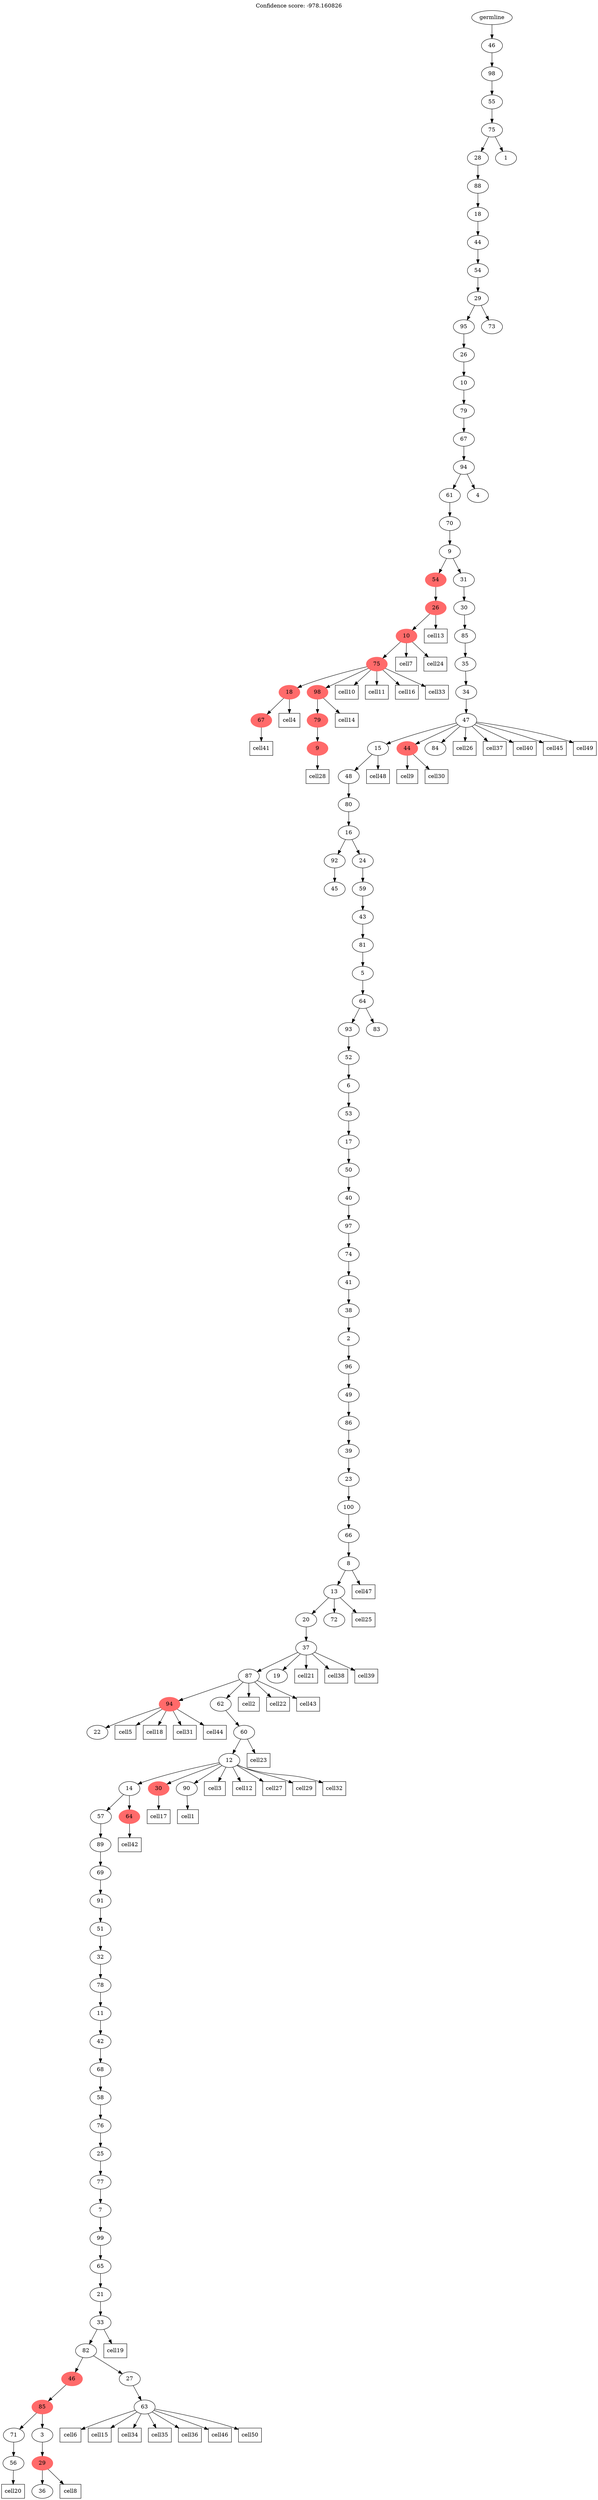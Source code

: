 digraph g {
	"112" -> "113";
	"113" [color=indianred1, style=filled, label="67"];
	"110" -> "111";
	"111" [color=indianred1, style=filled, label="9"];
	"109" -> "110";
	"110" [color=indianred1, style=filled, label="79"];
	"108" -> "109";
	"109" [color=indianred1, style=filled, label="98"];
	"108" -> "112";
	"112" [color=indianred1, style=filled, label="18"];
	"107" -> "108";
	"108" [color=indianred1, style=filled, label="75"];
	"106" -> "107";
	"107" [color=indianred1, style=filled, label="10"];
	"105" -> "106";
	"106" [color=indianred1, style=filled, label="26"];
	"101" -> "102";
	"102" [label="45"];
	"96" -> "97";
	"97" [label="22"];
	"92" -> "93";
	"93" [label="56"];
	"90" -> "91";
	"91" [label="36"];
	"89" -> "90";
	"90" [color=indianred1, style=filled, label="29"];
	"88" -> "89";
	"89" [label="3"];
	"88" -> "92";
	"92" [label="71"];
	"87" -> "88";
	"88" [color=indianred1, style=filled, label="85"];
	"85" -> "86";
	"86" [label="63"];
	"84" -> "85";
	"85" [label="27"];
	"84" -> "87";
	"87" [color=indianred1, style=filled, label="46"];
	"83" -> "84";
	"84" [label="82"];
	"82" -> "83";
	"83" [label="33"];
	"81" -> "82";
	"82" [label="21"];
	"80" -> "81";
	"81" [label="65"];
	"79" -> "80";
	"80" [label="99"];
	"78" -> "79";
	"79" [label="7"];
	"77" -> "78";
	"78" [label="77"];
	"76" -> "77";
	"77" [label="25"];
	"75" -> "76";
	"76" [label="76"];
	"74" -> "75";
	"75" [label="58"];
	"73" -> "74";
	"74" [label="68"];
	"72" -> "73";
	"73" [label="42"];
	"71" -> "72";
	"72" [label="11"];
	"70" -> "71";
	"71" [label="78"];
	"69" -> "70";
	"70" [label="32"];
	"68" -> "69";
	"69" [label="51"];
	"67" -> "68";
	"68" [label="91"];
	"66" -> "67";
	"67" [label="69"];
	"65" -> "66";
	"66" [label="89"];
	"63" -> "64";
	"64" [color=indianred1, style=filled, label="64"];
	"63" -> "65";
	"65" [label="57"];
	"62" -> "63";
	"63" [label="14"];
	"62" -> "94";
	"94" [color=indianred1, style=filled, label="30"];
	"62" -> "95";
	"95" [label="90"];
	"61" -> "62";
	"62" [label="12"];
	"60" -> "61";
	"61" [label="60"];
	"59" -> "60";
	"60" [label="62"];
	"59" -> "96";
	"96" [color=indianred1, style=filled, label="94"];
	"58" -> "59";
	"59" [label="87"];
	"58" -> "98";
	"98" [label="19"];
	"57" -> "58";
	"58" [label="37"];
	"56" -> "57";
	"57" [label="20"];
	"56" -> "99";
	"99" [label="72"];
	"55" -> "56";
	"56" [label="13"];
	"54" -> "55";
	"55" [label="8"];
	"53" -> "54";
	"54" [label="66"];
	"52" -> "53";
	"53" [label="100"];
	"51" -> "52";
	"52" [label="23"];
	"50" -> "51";
	"51" [label="39"];
	"49" -> "50";
	"50" [label="86"];
	"48" -> "49";
	"49" [label="49"];
	"47" -> "48";
	"48" [label="96"];
	"46" -> "47";
	"47" [label="2"];
	"45" -> "46";
	"46" [label="38"];
	"44" -> "45";
	"45" [label="41"];
	"43" -> "44";
	"44" [label="74"];
	"42" -> "43";
	"43" [label="97"];
	"41" -> "42";
	"42" [label="40"];
	"40" -> "41";
	"41" [label="50"];
	"39" -> "40";
	"40" [label="17"];
	"38" -> "39";
	"39" [label="53"];
	"37" -> "38";
	"38" [label="6"];
	"36" -> "37";
	"37" [label="52"];
	"35" -> "36";
	"36" [label="93"];
	"35" -> "100";
	"100" [label="83"];
	"34" -> "35";
	"35" [label="64"];
	"33" -> "34";
	"34" [label="5"];
	"32" -> "33";
	"33" [label="81"];
	"31" -> "32";
	"32" [label="43"];
	"30" -> "31";
	"31" [label="59"];
	"29" -> "30";
	"30" [label="24"];
	"29" -> "101";
	"101" [label="92"];
	"28" -> "29";
	"29" [label="16"];
	"27" -> "28";
	"28" [label="80"];
	"26" -> "27";
	"27" [label="48"];
	"25" -> "26";
	"26" [label="15"];
	"25" -> "103";
	"103" [color=indianred1, style=filled, label="44"];
	"25" -> "104";
	"104" [label="84"];
	"24" -> "25";
	"25" [label="47"];
	"23" -> "24";
	"24" [label="34"];
	"22" -> "23";
	"23" [label="35"];
	"21" -> "22";
	"22" [label="85"];
	"20" -> "21";
	"21" [label="30"];
	"19" -> "20";
	"20" [label="31"];
	"19" -> "105";
	"105" [color=indianred1, style=filled, label="54"];
	"18" -> "19";
	"19" [label="9"];
	"17" -> "18";
	"18" [label="70"];
	"16" -> "17";
	"17" [label="61"];
	"16" -> "114";
	"114" [label="4"];
	"15" -> "16";
	"16" [label="94"];
	"14" -> "15";
	"15" [label="67"];
	"13" -> "14";
	"14" [label="79"];
	"12" -> "13";
	"13" [label="10"];
	"11" -> "12";
	"12" [label="26"];
	"10" -> "11";
	"11" [label="95"];
	"10" -> "115";
	"115" [label="73"];
	"9" -> "10";
	"10" [label="29"];
	"8" -> "9";
	"9" [label="54"];
	"7" -> "8";
	"8" [label="44"];
	"6" -> "7";
	"7" [label="18"];
	"5" -> "6";
	"6" [label="88"];
	"4" -> "5";
	"5" [label="28"];
	"4" -> "116";
	"116" [label="1"];
	"3" -> "4";
	"4" [label="75"];
	"2" -> "3";
	"3" [label="55"];
	"1" -> "2";
	"2" [label="98"];
	"0" -> "1";
	"1" [label="46"];
	"0" [label="germline"];
	"95" -> "cell1";
	"cell1" [shape=box];
	"59" -> "cell2";
	"cell2" [shape=box];
	"62" -> "cell3";
	"cell3" [shape=box];
	"112" -> "cell4";
	"cell4" [shape=box];
	"96" -> "cell5";
	"cell5" [shape=box];
	"86" -> "cell6";
	"cell6" [shape=box];
	"107" -> "cell7";
	"cell7" [shape=box];
	"90" -> "cell8";
	"cell8" [shape=box];
	"103" -> "cell9";
	"cell9" [shape=box];
	"108" -> "cell10";
	"cell10" [shape=box];
	"108" -> "cell11";
	"cell11" [shape=box];
	"62" -> "cell12";
	"cell12" [shape=box];
	"106" -> "cell13";
	"cell13" [shape=box];
	"109" -> "cell14";
	"cell14" [shape=box];
	"86" -> "cell15";
	"cell15" [shape=box];
	"108" -> "cell16";
	"cell16" [shape=box];
	"94" -> "cell17";
	"cell17" [shape=box];
	"96" -> "cell18";
	"cell18" [shape=box];
	"83" -> "cell19";
	"cell19" [shape=box];
	"93" -> "cell20";
	"cell20" [shape=box];
	"58" -> "cell21";
	"cell21" [shape=box];
	"59" -> "cell22";
	"cell22" [shape=box];
	"61" -> "cell23";
	"cell23" [shape=box];
	"107" -> "cell24";
	"cell24" [shape=box];
	"56" -> "cell25";
	"cell25" [shape=box];
	"25" -> "cell26";
	"cell26" [shape=box];
	"62" -> "cell27";
	"cell27" [shape=box];
	"111" -> "cell28";
	"cell28" [shape=box];
	"62" -> "cell29";
	"cell29" [shape=box];
	"103" -> "cell30";
	"cell30" [shape=box];
	"96" -> "cell31";
	"cell31" [shape=box];
	"62" -> "cell32";
	"cell32" [shape=box];
	"108" -> "cell33";
	"cell33" [shape=box];
	"86" -> "cell34";
	"cell34" [shape=box];
	"86" -> "cell35";
	"cell35" [shape=box];
	"86" -> "cell36";
	"cell36" [shape=box];
	"25" -> "cell37";
	"cell37" [shape=box];
	"58" -> "cell38";
	"cell38" [shape=box];
	"58" -> "cell39";
	"cell39" [shape=box];
	"25" -> "cell40";
	"cell40" [shape=box];
	"113" -> "cell41";
	"cell41" [shape=box];
	"64" -> "cell42";
	"cell42" [shape=box];
	"59" -> "cell43";
	"cell43" [shape=box];
	"96" -> "cell44";
	"cell44" [shape=box];
	"25" -> "cell45";
	"cell45" [shape=box];
	"86" -> "cell46";
	"cell46" [shape=box];
	"55" -> "cell47";
	"cell47" [shape=box];
	"26" -> "cell48";
	"cell48" [shape=box];
	"25" -> "cell49";
	"cell49" [shape=box];
	"86" -> "cell50";
	"cell50" [shape=box];
	labelloc="t";
	label="Confidence score: -978.160826";
}
